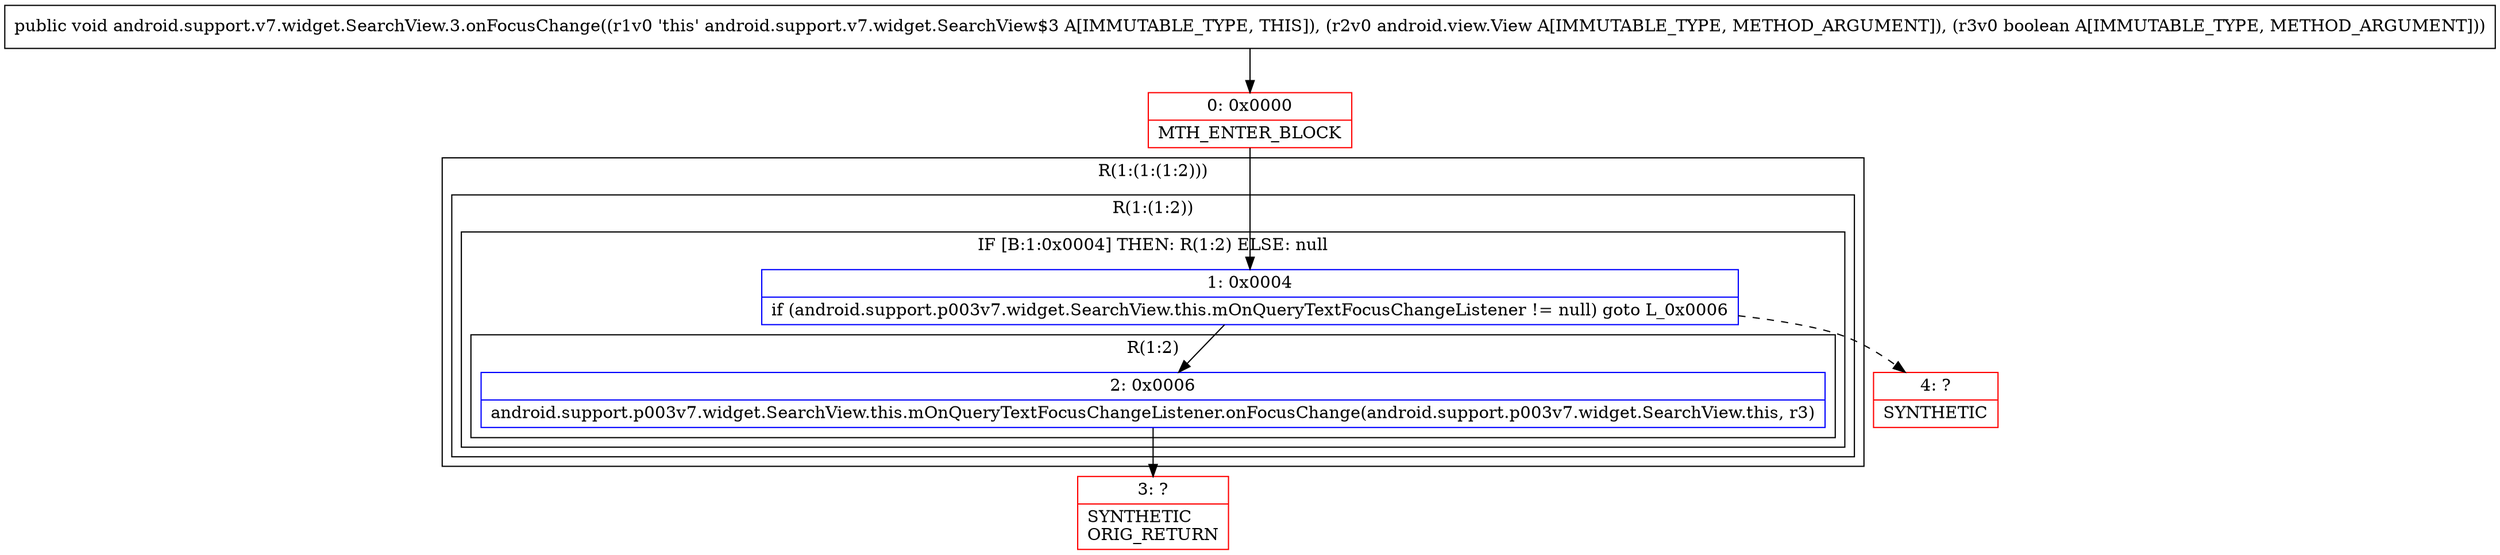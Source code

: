 digraph "CFG forandroid.support.v7.widget.SearchView.3.onFocusChange(Landroid\/view\/View;Z)V" {
subgraph cluster_Region_567326585 {
label = "R(1:(1:(1:2)))";
node [shape=record,color=blue];
subgraph cluster_Region_2104784785 {
label = "R(1:(1:2))";
node [shape=record,color=blue];
subgraph cluster_IfRegion_1869154971 {
label = "IF [B:1:0x0004] THEN: R(1:2) ELSE: null";
node [shape=record,color=blue];
Node_1 [shape=record,label="{1\:\ 0x0004|if (android.support.p003v7.widget.SearchView.this.mOnQueryTextFocusChangeListener != null) goto L_0x0006\l}"];
subgraph cluster_Region_1042141354 {
label = "R(1:2)";
node [shape=record,color=blue];
Node_2 [shape=record,label="{2\:\ 0x0006|android.support.p003v7.widget.SearchView.this.mOnQueryTextFocusChangeListener.onFocusChange(android.support.p003v7.widget.SearchView.this, r3)\l}"];
}
}
}
}
Node_0 [shape=record,color=red,label="{0\:\ 0x0000|MTH_ENTER_BLOCK\l}"];
Node_3 [shape=record,color=red,label="{3\:\ ?|SYNTHETIC\lORIG_RETURN\l}"];
Node_4 [shape=record,color=red,label="{4\:\ ?|SYNTHETIC\l}"];
MethodNode[shape=record,label="{public void android.support.v7.widget.SearchView.3.onFocusChange((r1v0 'this' android.support.v7.widget.SearchView$3 A[IMMUTABLE_TYPE, THIS]), (r2v0 android.view.View A[IMMUTABLE_TYPE, METHOD_ARGUMENT]), (r3v0 boolean A[IMMUTABLE_TYPE, METHOD_ARGUMENT])) }"];
MethodNode -> Node_0;
Node_1 -> Node_2;
Node_1 -> Node_4[style=dashed];
Node_2 -> Node_3;
Node_0 -> Node_1;
}


